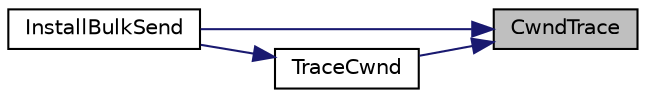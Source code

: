 digraph "CwndTrace"
{
 // LATEX_PDF_SIZE
  edge [fontname="Helvetica",fontsize="10",labelfontname="Helvetica",labelfontsize="10"];
  node [fontname="Helvetica",fontsize="10",shape=record];
  rankdir="RL";
  Node1 [label="CwndTrace",height=0.2,width=0.4,color="black", fillcolor="grey75", style="filled", fontcolor="black",tooltip=" "];
  Node1 -> Node2 [dir="back",color="midnightblue",fontsize="10",style="solid",fontname="Helvetica"];
  Node2 [label="InstallBulkSend",height=0.2,width=0.4,color="black", fillcolor="white", style="filled",URL="$examples_2tcp_2tcp-linux-reno_8cc.html#a2ad626d48fdc9c1faf0d15a416fe780a",tooltip=" "];
  Node1 -> Node3 [dir="back",color="midnightblue",fontsize="10",style="solid",fontname="Helvetica"];
  Node3 [label="TraceCwnd",height=0.2,width=0.4,color="black", fillcolor="white", style="filled",URL="$examples_2tcp_2tcp-linux-reno_8cc.html#a2e07a4fd7289bec0b03902e8217c9809",tooltip=" "];
  Node3 -> Node2 [dir="back",color="midnightblue",fontsize="10",style="solid",fontname="Helvetica"];
}
